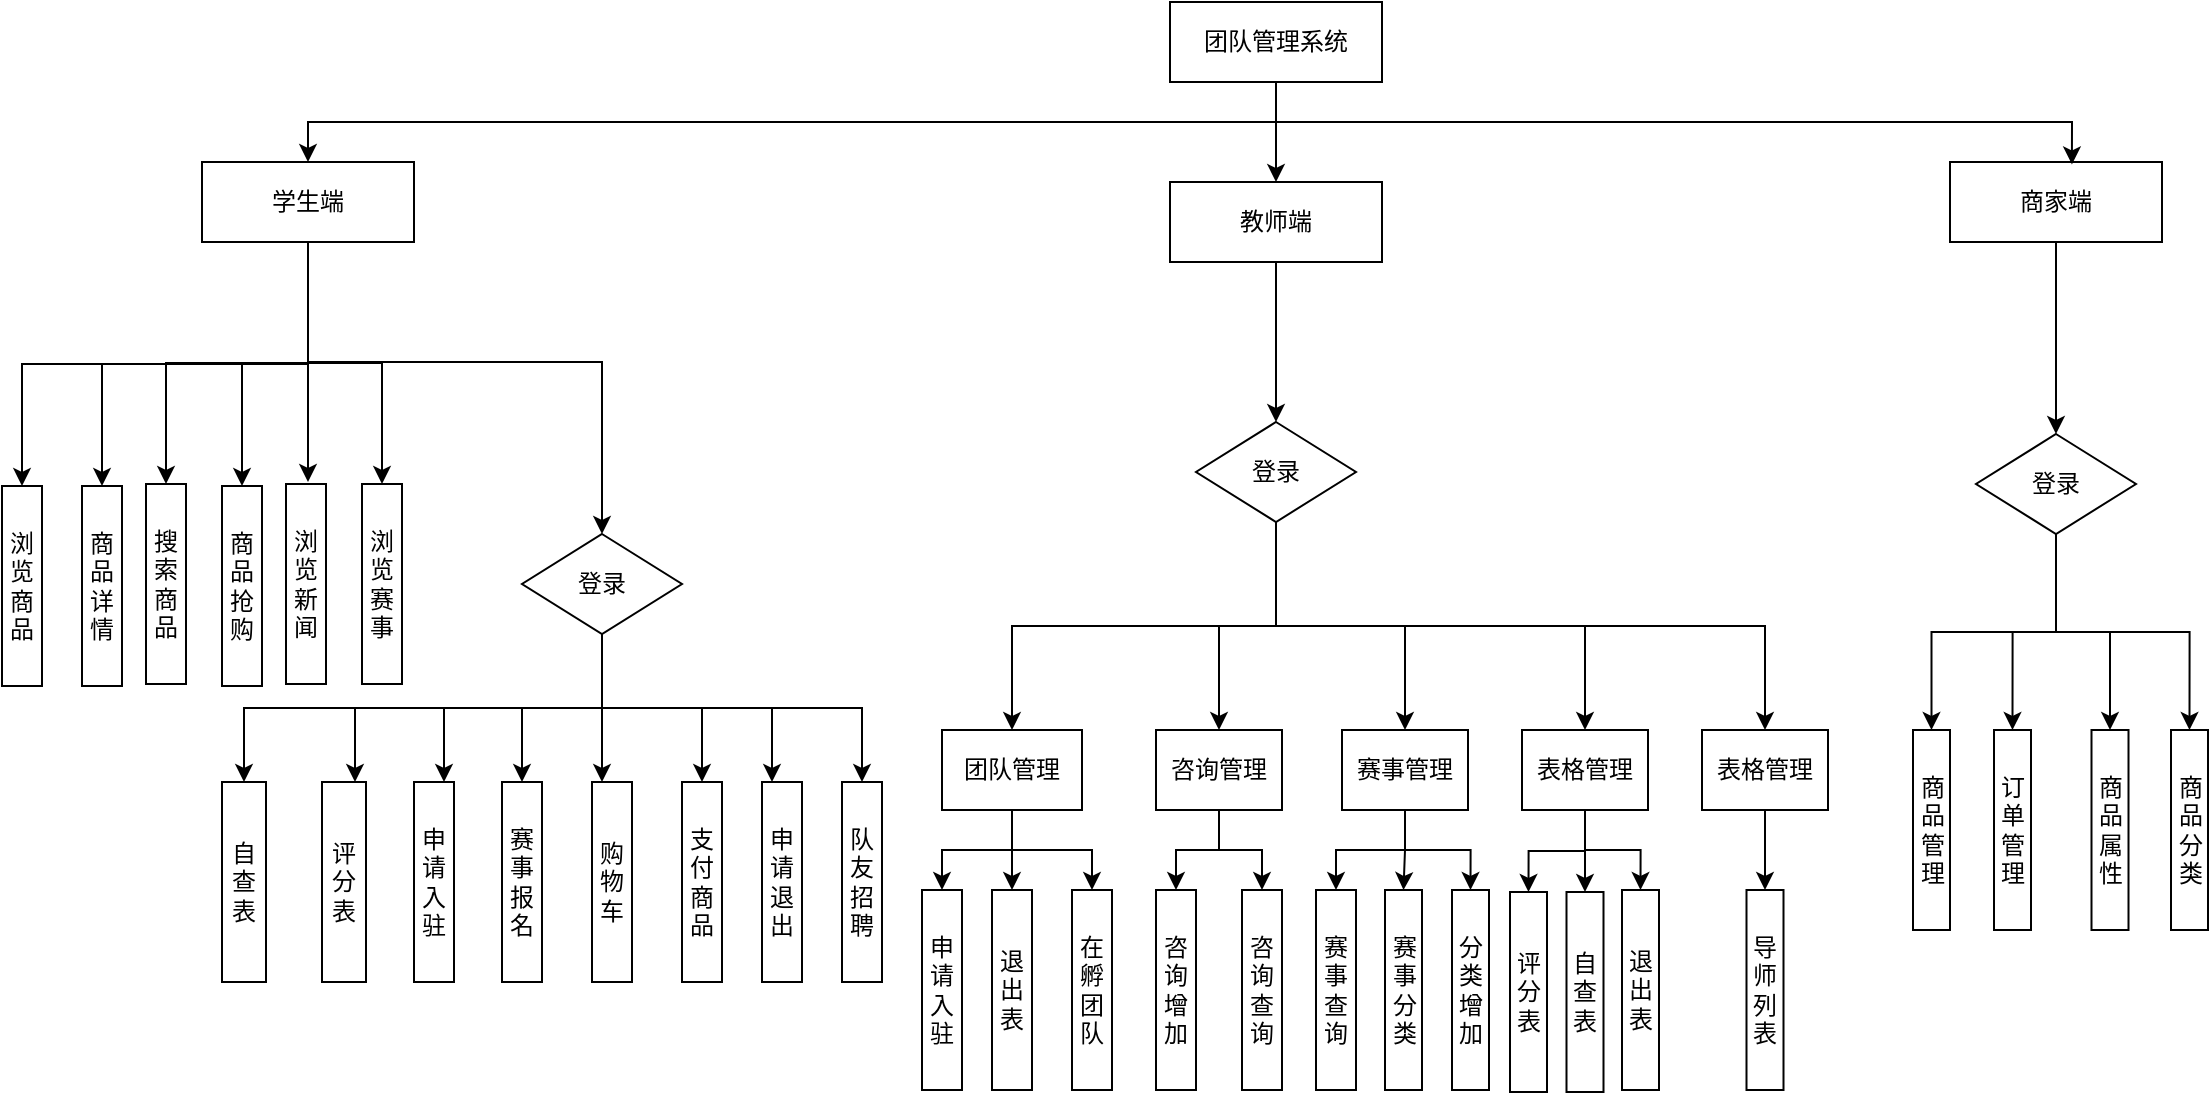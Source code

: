<mxfile version="12.7.8" type="github">
  <diagram id="-mE_6FrFgj_w1Ci0NSRh" name="第 1 页">
    <mxGraphModel dx="1796" dy="533" grid="1" gridSize="10" guides="1" tooltips="1" connect="1" arrows="1" fold="1" page="1" pageScale="1" pageWidth="827" pageHeight="1169" math="0" shadow="0">
      <root>
        <mxCell id="0" />
        <mxCell id="1" parent="0" />
        <mxCell id="hNcyXQ6BiMmtzYGkEnhW-1" value="团队管理系统" style="rounded=0;whiteSpace=wrap;html=1;" parent="1" vertex="1">
          <mxGeometry x="354" y="90" width="106" height="40" as="geometry" />
        </mxCell>
        <mxCell id="C8dxh21I5_E9o5jfYV5c-19" value="" style="edgeStyle=orthogonalEdgeStyle;rounded=0;orthogonalLoop=1;jettySize=auto;html=1;entryX=0.5;entryY=0;entryDx=0;entryDy=0;exitX=0.5;exitY=1;exitDx=0;exitDy=0;" edge="1" parent="1" source="hNcyXQ6BiMmtzYGkEnhW-1" target="C8dxh21I5_E9o5jfYV5c-3">
          <mxGeometry relative="1" as="geometry">
            <mxPoint x="400" y="130" as="sourcePoint" />
          </mxGeometry>
        </mxCell>
        <mxCell id="C8dxh21I5_E9o5jfYV5c-23" value="" style="edgeStyle=orthogonalEdgeStyle;rounded=0;orthogonalLoop=1;jettySize=auto;html=1;exitX=0.5;exitY=1;exitDx=0;exitDy=0;" edge="1" parent="1" source="C8dxh21I5_E9o5jfYV5c-2" target="C8dxh21I5_E9o5jfYV5c-22">
          <mxGeometry relative="1" as="geometry" />
        </mxCell>
        <mxCell id="C8dxh21I5_E9o5jfYV5c-26" value="" style="edgeStyle=orthogonalEdgeStyle;rounded=0;orthogonalLoop=1;jettySize=auto;html=1;exitX=0.5;exitY=1;exitDx=0;exitDy=0;entryX=0.5;entryY=0;entryDx=0;entryDy=0;" edge="1" parent="1" source="C8dxh21I5_E9o5jfYV5c-2" target="C8dxh21I5_E9o5jfYV5c-36">
          <mxGeometry relative="1" as="geometry">
            <mxPoint x="-148" y="260" as="targetPoint" />
          </mxGeometry>
        </mxCell>
        <mxCell id="C8dxh21I5_E9o5jfYV5c-2" value="学生端" style="rounded=0;whiteSpace=wrap;html=1;" vertex="1" parent="1">
          <mxGeometry x="-130" y="170" width="106" height="40" as="geometry" />
        </mxCell>
        <mxCell id="C8dxh21I5_E9o5jfYV5c-22" value="商品详情" style="rounded=0;whiteSpace=wrap;html=1;" vertex="1" parent="1">
          <mxGeometry x="-190" y="332" width="20" height="100" as="geometry" />
        </mxCell>
        <mxCell id="C8dxh21I5_E9o5jfYV5c-18" value="浏览商品" style="rounded=0;whiteSpace=wrap;html=1;" vertex="1" parent="1">
          <mxGeometry x="-230" y="332" width="20" height="100" as="geometry" />
        </mxCell>
        <mxCell id="C8dxh21I5_E9o5jfYV5c-3" value="教师端" style="rounded=0;whiteSpace=wrap;html=1;" vertex="1" parent="1">
          <mxGeometry x="354" y="180" width="106" height="40" as="geometry" />
        </mxCell>
        <mxCell id="C8dxh21I5_E9o5jfYV5c-4" value="商家端" style="rounded=0;whiteSpace=wrap;html=1;" vertex="1" parent="1">
          <mxGeometry x="744" y="170" width="106" height="40" as="geometry" />
        </mxCell>
        <mxCell id="C8dxh21I5_E9o5jfYV5c-7" value="登录" style="rhombus;whiteSpace=wrap;html=1;" vertex="1" parent="1">
          <mxGeometry x="30" y="356" width="80" height="50" as="geometry" />
        </mxCell>
        <mxCell id="C8dxh21I5_E9o5jfYV5c-20" value="" style="edgeStyle=orthogonalEdgeStyle;rounded=0;orthogonalLoop=1;jettySize=auto;html=1;entryX=0.5;entryY=0;entryDx=0;entryDy=0;exitX=0.5;exitY=1;exitDx=0;exitDy=0;" edge="1" parent="1" source="hNcyXQ6BiMmtzYGkEnhW-1" target="C8dxh21I5_E9o5jfYV5c-2">
          <mxGeometry relative="1" as="geometry">
            <mxPoint x="400" y="140" as="sourcePoint" />
            <mxPoint x="417" y="190" as="targetPoint" />
          </mxGeometry>
        </mxCell>
        <mxCell id="C8dxh21I5_E9o5jfYV5c-21" value="" style="edgeStyle=orthogonalEdgeStyle;rounded=0;orthogonalLoop=1;jettySize=auto;html=1;entryX=0.575;entryY=0.03;entryDx=0;entryDy=0;exitX=0.5;exitY=1;exitDx=0;exitDy=0;entryPerimeter=0;" edge="1" parent="1" source="hNcyXQ6BiMmtzYGkEnhW-1" target="C8dxh21I5_E9o5jfYV5c-4">
          <mxGeometry relative="1" as="geometry">
            <mxPoint x="420" y="150" as="sourcePoint" />
            <mxPoint x="427" y="200" as="targetPoint" />
          </mxGeometry>
        </mxCell>
        <mxCell id="C8dxh21I5_E9o5jfYV5c-24" value="" style="edgeStyle=orthogonalEdgeStyle;rounded=0;orthogonalLoop=1;jettySize=auto;html=1;exitX=0.5;exitY=1;exitDx=0;exitDy=0;entryX=0.5;entryY=0;entryDx=0;entryDy=0;" edge="1" parent="1" source="C8dxh21I5_E9o5jfYV5c-2" target="C8dxh21I5_E9o5jfYV5c-18">
          <mxGeometry relative="1" as="geometry">
            <mxPoint x="-67" y="220" as="sourcePoint" />
            <mxPoint x="-67" y="300" as="targetPoint" />
          </mxGeometry>
        </mxCell>
        <mxCell id="C8dxh21I5_E9o5jfYV5c-33" value="浏览新闻&lt;span style=&quot;color: rgba(0 , 0 , 0 , 0) ; font-family: monospace ; font-size: 0px ; white-space: nowrap&quot;&gt;%3CmxGraphModel%3E%3Croot%3E%3CmxCell%20id%3D%220%22%2F%3E%3CmxCell%20id%3D%221%22%20parent%3D%220%22%2F%3E%3CmxCell%20id%3D%222%22%20value%3D%22%E5%95%86%E5%93%81%E6%8A%A2%E8%B4%AD%22%20style%3D%22rounded%3D0%3BwhiteSpace%3Dwrap%3Bhtml%3D1%3B%22%20vertex%3D%221%22%20parent%3D%221%22%3E%3CmxGeometry%20x%3D%22-70%22%20y%3D%22260%22%20width%3D%2220%22%20height%3D%22100%22%20as%3D%22geometry%22%2F%3E%3C%2FmxCell%3E%3C%2Froot%3E%3C%2FmxGraphModel%3E&lt;/span&gt;&lt;span style=&quot;color: rgba(0 , 0 , 0 , 0) ; font-family: monospace ; font-size: 0px ; white-space: nowrap&quot;&gt;%3CmxGraphModel%3E%3Croot%3E%3CmxCell%20id%3D%220%22%2F%3E%3CmxCell%20id%3D%221%22%20parent%3D%220%22%2F%3E%3CmxCell%20id%3D%222%22%20value%3D%22%E5%95%86%E5%93%81%E6%8A%A2%E8%B4%AD%22%20style%3D%22rounded%3D0%3BwhiteSpace%3Dwrap%3Bhtml%3D1%3B%22%20vertex%3D%221%22%20parent%3D%221%22%3E%3CmxGeometry%20x%3D%22-70%22%20y%3D%22260%22%20width%3D%2220%22%20height%3D%22100%22%20as%3D%22geometry%22%2F%3E%3C%2FmxCell%3E%3C%2Froot%3E%3C%2FmxGraphModel%3E&lt;/span&gt;" style="rounded=0;whiteSpace=wrap;html=1;" vertex="1" parent="1">
          <mxGeometry x="-88" y="331" width="20" height="100" as="geometry" />
        </mxCell>
        <mxCell id="C8dxh21I5_E9o5jfYV5c-34" value="浏览赛事" style="rounded=0;whiteSpace=wrap;html=1;" vertex="1" parent="1">
          <mxGeometry x="-50" y="331" width="20" height="100" as="geometry" />
        </mxCell>
        <mxCell id="C8dxh21I5_E9o5jfYV5c-35" value="商品抢购" style="rounded=0;whiteSpace=wrap;html=1;" vertex="1" parent="1">
          <mxGeometry x="-120" y="332" width="20" height="100" as="geometry" />
        </mxCell>
        <mxCell id="C8dxh21I5_E9o5jfYV5c-36" value="搜索商品" style="rounded=0;whiteSpace=wrap;html=1;" vertex="1" parent="1">
          <mxGeometry x="-158" y="331" width="20" height="100" as="geometry" />
        </mxCell>
        <mxCell id="C8dxh21I5_E9o5jfYV5c-37" value="" style="edgeStyle=orthogonalEdgeStyle;rounded=0;orthogonalLoop=1;jettySize=auto;html=1;exitX=0.5;exitY=1;exitDx=0;exitDy=0;entryX=0.5;entryY=0;entryDx=0;entryDy=0;" edge="1" parent="1" source="C8dxh21I5_E9o5jfYV5c-2" target="C8dxh21I5_E9o5jfYV5c-35">
          <mxGeometry relative="1" as="geometry">
            <mxPoint x="-67" y="220" as="sourcePoint" />
            <mxPoint x="-138" y="341" as="targetPoint" />
          </mxGeometry>
        </mxCell>
        <mxCell id="C8dxh21I5_E9o5jfYV5c-38" value="" style="edgeStyle=orthogonalEdgeStyle;rounded=0;orthogonalLoop=1;jettySize=auto;html=1;exitX=0.5;exitY=1;exitDx=0;exitDy=0;" edge="1" parent="1" source="C8dxh21I5_E9o5jfYV5c-2">
          <mxGeometry relative="1" as="geometry">
            <mxPoint x="-67" y="220" as="sourcePoint" />
            <mxPoint x="-77" y="330" as="targetPoint" />
          </mxGeometry>
        </mxCell>
        <mxCell id="C8dxh21I5_E9o5jfYV5c-39" value="" style="edgeStyle=orthogonalEdgeStyle;rounded=0;orthogonalLoop=1;jettySize=auto;html=1;exitX=0.5;exitY=1;exitDx=0;exitDy=0;entryX=0.5;entryY=0;entryDx=0;entryDy=0;" edge="1" parent="1" source="C8dxh21I5_E9o5jfYV5c-2" target="C8dxh21I5_E9o5jfYV5c-34">
          <mxGeometry relative="1" as="geometry">
            <mxPoint x="-67" y="220" as="sourcePoint" />
            <mxPoint x="-67" y="340" as="targetPoint" />
          </mxGeometry>
        </mxCell>
        <mxCell id="C8dxh21I5_E9o5jfYV5c-40" value="" style="edgeStyle=orthogonalEdgeStyle;rounded=0;orthogonalLoop=1;jettySize=auto;html=1;exitX=0.5;exitY=1;exitDx=0;exitDy=0;entryX=0.5;entryY=0;entryDx=0;entryDy=0;" edge="1" parent="1" source="C8dxh21I5_E9o5jfYV5c-2" target="C8dxh21I5_E9o5jfYV5c-7">
          <mxGeometry relative="1" as="geometry">
            <mxPoint x="-67" y="220" as="sourcePoint" />
            <mxPoint x="-30" y="341" as="targetPoint" />
            <Array as="points">
              <mxPoint x="-77" y="270" />
              <mxPoint x="70" y="270" />
            </Array>
          </mxGeometry>
        </mxCell>
        <mxCell id="C8dxh21I5_E9o5jfYV5c-42" value="购物车&lt;span style=&quot;color: rgba(0 , 0 , 0 , 0) ; font-family: monospace ; font-size: 0px ; white-space: nowrap&quot;&gt;%3CmxGraphModel%3E%3Croot%3E%3CmxCell%20id%3D%220%22%2F%3E%3CmxCell%20id%3D%221%22%20parent%3D%220%22%2F%3E%3CmxCell%20id%3D%222%22%20value%3D%22%22%20style%3D%22edgeStyle%3DorthogonalEdgeStyle%3Brounded%3D0%3BorthogonalLoop%3D1%3BjettySize%3Dauto%3Bhtml%3D1%3BexitX%3D0.5%3BexitY%3D1%3BexitDx%3D0%3BexitDy%3D0%3BentryX%3D0.5%3BentryY%3D0%3BentryDx%3D0%3BentryDy%3D0%3B%22%20edge%3D%221%22%20parent%3D%221%22%3E%3CmxGeometry%20relative%3D%221%22%20as%3D%22geometry%22%3E%3CmxPoint%20x%3D%22-27%22%20y%3D%22210%22%20as%3D%22sourcePoint%22%2F%3E%3CmxPoint%20x%3D%22120%22%20y%3D%22356%22%20as%3D%22targetPoint%22%2F%3E%3CArray%20as%3D%22points%22%3E%3CmxPoint%20x%3D%22-27%22%20y%3D%22270%22%2F%3E%3CmxPoint%20x%3D%22120%22%20y%3D%22270%22%2F%3E%3C%2FArray%3E%3C%2FmxGeometry%3E%3C%2FmxCell%3E%3C%2Froot%3E%3C%2FmxGraphModel%3E&lt;/span&gt;" style="rounded=0;whiteSpace=wrap;html=1;" vertex="1" parent="1">
          <mxGeometry x="65" y="480" width="20" height="100" as="geometry" />
        </mxCell>
        <mxCell id="C8dxh21I5_E9o5jfYV5c-43" value="" style="edgeStyle=orthogonalEdgeStyle;rounded=0;orthogonalLoop=1;jettySize=auto;html=1;exitX=0.5;exitY=1;exitDx=0;exitDy=0;entryX=0.25;entryY=0;entryDx=0;entryDy=0;" edge="1" parent="1" source="C8dxh21I5_E9o5jfYV5c-7" target="C8dxh21I5_E9o5jfYV5c-42">
          <mxGeometry relative="1" as="geometry">
            <mxPoint x="157" y="300" as="sourcePoint" />
            <mxPoint x="294" y="530" as="targetPoint" />
          </mxGeometry>
        </mxCell>
        <mxCell id="C8dxh21I5_E9o5jfYV5c-45" value="支付商品" style="rounded=0;whiteSpace=wrap;html=1;" vertex="1" parent="1">
          <mxGeometry x="110" y="480" width="20" height="100" as="geometry" />
        </mxCell>
        <mxCell id="C8dxh21I5_E9o5jfYV5c-46" value="赛事报名" style="rounded=0;whiteSpace=wrap;html=1;" vertex="1" parent="1">
          <mxGeometry x="20" y="480" width="20" height="100" as="geometry" />
        </mxCell>
        <mxCell id="C8dxh21I5_E9o5jfYV5c-47" value="申请入驻" style="rounded=0;whiteSpace=wrap;html=1;" vertex="1" parent="1">
          <mxGeometry x="-24" y="480" width="20" height="100" as="geometry" />
        </mxCell>
        <mxCell id="C8dxh21I5_E9o5jfYV5c-48" value="申请退出" style="rounded=0;whiteSpace=wrap;html=1;" vertex="1" parent="1">
          <mxGeometry x="150" y="480" width="20" height="100" as="geometry" />
        </mxCell>
        <mxCell id="C8dxh21I5_E9o5jfYV5c-49" value="评分表" style="rounded=0;whiteSpace=wrap;html=1;" vertex="1" parent="1">
          <mxGeometry x="-70" y="480" width="22" height="100" as="geometry" />
        </mxCell>
        <mxCell id="C8dxh21I5_E9o5jfYV5c-50" value="自查表" style="rounded=0;whiteSpace=wrap;html=1;" vertex="1" parent="1">
          <mxGeometry x="-120" y="480" width="22" height="100" as="geometry" />
        </mxCell>
        <mxCell id="C8dxh21I5_E9o5jfYV5c-53" value="队友招聘" style="rounded=0;whiteSpace=wrap;html=1;" vertex="1" parent="1">
          <mxGeometry x="190" y="480" width="20" height="100" as="geometry" />
        </mxCell>
        <mxCell id="C8dxh21I5_E9o5jfYV5c-54" value="" style="edgeStyle=orthogonalEdgeStyle;rounded=0;orthogonalLoop=1;jettySize=auto;html=1;exitX=0.5;exitY=1;exitDx=0;exitDy=0;entryX=0.5;entryY=0;entryDx=0;entryDy=0;" edge="1" parent="1" source="C8dxh21I5_E9o5jfYV5c-7" target="C8dxh21I5_E9o5jfYV5c-45">
          <mxGeometry relative="1" as="geometry">
            <mxPoint x="80" y="416" as="sourcePoint" />
            <mxPoint x="80" y="490" as="targetPoint" />
          </mxGeometry>
        </mxCell>
        <mxCell id="C8dxh21I5_E9o5jfYV5c-55" value="" style="edgeStyle=orthogonalEdgeStyle;rounded=0;orthogonalLoop=1;jettySize=auto;html=1;exitX=0.5;exitY=1;exitDx=0;exitDy=0;entryX=0.25;entryY=0;entryDx=0;entryDy=0;" edge="1" parent="1" source="C8dxh21I5_E9o5jfYV5c-7" target="C8dxh21I5_E9o5jfYV5c-48">
          <mxGeometry relative="1" as="geometry">
            <mxPoint x="80" y="416" as="sourcePoint" />
            <mxPoint x="130" y="490" as="targetPoint" />
          </mxGeometry>
        </mxCell>
        <mxCell id="C8dxh21I5_E9o5jfYV5c-56" value="" style="edgeStyle=orthogonalEdgeStyle;rounded=0;orthogonalLoop=1;jettySize=auto;html=1;exitX=0.5;exitY=1;exitDx=0;exitDy=0;entryX=0.5;entryY=0;entryDx=0;entryDy=0;" edge="1" parent="1" source="C8dxh21I5_E9o5jfYV5c-7" target="C8dxh21I5_E9o5jfYV5c-53">
          <mxGeometry relative="1" as="geometry">
            <mxPoint x="80" y="416" as="sourcePoint" />
            <mxPoint x="165" y="490" as="targetPoint" />
          </mxGeometry>
        </mxCell>
        <mxCell id="C8dxh21I5_E9o5jfYV5c-57" value="" style="edgeStyle=orthogonalEdgeStyle;rounded=0;orthogonalLoop=1;jettySize=auto;html=1;exitX=0.5;exitY=1;exitDx=0;exitDy=0;entryX=0.5;entryY=0;entryDx=0;entryDy=0;" edge="1" parent="1" source="C8dxh21I5_E9o5jfYV5c-7" target="C8dxh21I5_E9o5jfYV5c-46">
          <mxGeometry relative="1" as="geometry">
            <mxPoint x="80" y="416" as="sourcePoint" />
            <mxPoint x="210" y="490" as="targetPoint" />
          </mxGeometry>
        </mxCell>
        <mxCell id="C8dxh21I5_E9o5jfYV5c-58" value="" style="edgeStyle=orthogonalEdgeStyle;rounded=0;orthogonalLoop=1;jettySize=auto;html=1;exitX=0.5;exitY=1;exitDx=0;exitDy=0;entryX=0.75;entryY=0;entryDx=0;entryDy=0;" edge="1" parent="1" source="C8dxh21I5_E9o5jfYV5c-7" target="C8dxh21I5_E9o5jfYV5c-47">
          <mxGeometry relative="1" as="geometry">
            <mxPoint x="80" y="416" as="sourcePoint" />
            <mxPoint x="40" y="490" as="targetPoint" />
          </mxGeometry>
        </mxCell>
        <mxCell id="C8dxh21I5_E9o5jfYV5c-59" value="" style="edgeStyle=orthogonalEdgeStyle;rounded=0;orthogonalLoop=1;jettySize=auto;html=1;exitX=0.5;exitY=1;exitDx=0;exitDy=0;entryX=0.75;entryY=0;entryDx=0;entryDy=0;" edge="1" parent="1" source="C8dxh21I5_E9o5jfYV5c-7" target="C8dxh21I5_E9o5jfYV5c-49">
          <mxGeometry relative="1" as="geometry">
            <mxPoint x="80" y="416" as="sourcePoint" />
            <mxPoint x="1" y="490" as="targetPoint" />
          </mxGeometry>
        </mxCell>
        <mxCell id="C8dxh21I5_E9o5jfYV5c-60" value="" style="edgeStyle=orthogonalEdgeStyle;rounded=0;orthogonalLoop=1;jettySize=auto;html=1;exitX=0.5;exitY=1;exitDx=0;exitDy=0;entryX=0.5;entryY=0;entryDx=0;entryDy=0;" edge="1" parent="1" source="C8dxh21I5_E9o5jfYV5c-7" target="C8dxh21I5_E9o5jfYV5c-50">
          <mxGeometry relative="1" as="geometry">
            <mxPoint x="80" y="416" as="sourcePoint" />
            <mxPoint x="-43.5" y="490" as="targetPoint" />
          </mxGeometry>
        </mxCell>
        <mxCell id="C8dxh21I5_E9o5jfYV5c-62" value="登录" style="rhombus;whiteSpace=wrap;html=1;" vertex="1" parent="1">
          <mxGeometry x="367" y="300" width="80" height="50" as="geometry" />
        </mxCell>
        <mxCell id="C8dxh21I5_E9o5jfYV5c-63" value="" style="edgeStyle=orthogonalEdgeStyle;rounded=0;orthogonalLoop=1;jettySize=auto;html=1;exitX=0.5;exitY=1;exitDx=0;exitDy=0;entryX=0.5;entryY=0;entryDx=0;entryDy=0;" edge="1" parent="1" source="C8dxh21I5_E9o5jfYV5c-3" target="C8dxh21I5_E9o5jfYV5c-62">
          <mxGeometry relative="1" as="geometry">
            <mxPoint x="-17" y="220" as="sourcePoint" />
            <mxPoint x="130" y="366" as="targetPoint" />
          </mxGeometry>
        </mxCell>
        <mxCell id="C8dxh21I5_E9o5jfYV5c-65" value="团队管理" style="rounded=0;whiteSpace=wrap;html=1;" vertex="1" parent="1">
          <mxGeometry x="240" y="454" width="70" height="40" as="geometry" />
        </mxCell>
        <mxCell id="C8dxh21I5_E9o5jfYV5c-73" value="咨询管理" style="rounded=0;whiteSpace=wrap;html=1;" vertex="1" parent="1">
          <mxGeometry x="347" y="454" width="63" height="40" as="geometry" />
        </mxCell>
        <mxCell id="C8dxh21I5_E9o5jfYV5c-66" value="" style="edgeStyle=orthogonalEdgeStyle;rounded=0;orthogonalLoop=1;jettySize=auto;html=1;exitX=0.5;exitY=1;exitDx=0;exitDy=0;entryX=0.5;entryY=0;entryDx=0;entryDy=0;" edge="1" parent="1" source="C8dxh21I5_E9o5jfYV5c-62" target="C8dxh21I5_E9o5jfYV5c-65">
          <mxGeometry relative="1" as="geometry">
            <mxPoint x="80" y="416" as="sourcePoint" />
            <mxPoint x="210" y="490" as="targetPoint" />
          </mxGeometry>
        </mxCell>
        <mxCell id="C8dxh21I5_E9o5jfYV5c-67" value="申请入驻" style="rounded=0;whiteSpace=wrap;html=1;" vertex="1" parent="1">
          <mxGeometry x="230" y="534" width="20" height="100" as="geometry" />
        </mxCell>
        <mxCell id="C8dxh21I5_E9o5jfYV5c-68" value="退出表" style="rounded=0;whiteSpace=wrap;html=1;" vertex="1" parent="1">
          <mxGeometry x="265" y="534" width="20" height="100" as="geometry" />
        </mxCell>
        <mxCell id="C8dxh21I5_E9o5jfYV5c-69" value="在孵团队" style="rounded=0;whiteSpace=wrap;html=1;" vertex="1" parent="1">
          <mxGeometry x="305" y="534" width="20" height="100" as="geometry" />
        </mxCell>
        <mxCell id="C8dxh21I5_E9o5jfYV5c-70" value="" style="edgeStyle=orthogonalEdgeStyle;rounded=0;orthogonalLoop=1;jettySize=auto;html=1;exitX=0.5;exitY=1;exitDx=0;exitDy=0;entryX=0.5;entryY=0;entryDx=0;entryDy=0;" edge="1" parent="1" source="C8dxh21I5_E9o5jfYV5c-65" target="C8dxh21I5_E9o5jfYV5c-67">
          <mxGeometry relative="1" as="geometry">
            <mxPoint x="80" y="370" as="sourcePoint" />
            <mxPoint x="210" y="444" as="targetPoint" />
          </mxGeometry>
        </mxCell>
        <mxCell id="C8dxh21I5_E9o5jfYV5c-71" value="" style="edgeStyle=orthogonalEdgeStyle;rounded=0;orthogonalLoop=1;jettySize=auto;html=1;exitX=0.5;exitY=1;exitDx=0;exitDy=0;entryX=0.5;entryY=0;entryDx=0;entryDy=0;" edge="1" parent="1" source="C8dxh21I5_E9o5jfYV5c-65" target="C8dxh21I5_E9o5jfYV5c-68">
          <mxGeometry relative="1" as="geometry">
            <mxPoint x="290" y="504" as="sourcePoint" />
            <mxPoint x="250" y="544" as="targetPoint" />
          </mxGeometry>
        </mxCell>
        <mxCell id="C8dxh21I5_E9o5jfYV5c-72" value="" style="edgeStyle=orthogonalEdgeStyle;rounded=0;orthogonalLoop=1;jettySize=auto;html=1;exitX=0.5;exitY=1;exitDx=0;exitDy=0;entryX=0.5;entryY=0;entryDx=0;entryDy=0;" edge="1" parent="1" source="C8dxh21I5_E9o5jfYV5c-65" target="C8dxh21I5_E9o5jfYV5c-69">
          <mxGeometry relative="1" as="geometry">
            <mxPoint x="290" y="504" as="sourcePoint" />
            <mxPoint x="290" y="544" as="targetPoint" />
          </mxGeometry>
        </mxCell>
        <mxCell id="C8dxh21I5_E9o5jfYV5c-78" value="咨询增加" style="rounded=0;whiteSpace=wrap;html=1;" vertex="1" parent="1">
          <mxGeometry x="347" y="534" width="20" height="100" as="geometry" />
        </mxCell>
        <mxCell id="C8dxh21I5_E9o5jfYV5c-82" value="咨询查询" style="rounded=0;whiteSpace=wrap;html=1;" vertex="1" parent="1">
          <mxGeometry x="390" y="534" width="20" height="100" as="geometry" />
        </mxCell>
        <mxCell id="C8dxh21I5_E9o5jfYV5c-85" value="" style="edgeStyle=orthogonalEdgeStyle;rounded=0;orthogonalLoop=1;jettySize=auto;html=1;exitX=0.5;exitY=1;exitDx=0;exitDy=0;entryX=0.5;entryY=0;entryDx=0;entryDy=0;" edge="1" parent="1" source="C8dxh21I5_E9o5jfYV5c-62" target="C8dxh21I5_E9o5jfYV5c-73">
          <mxGeometry relative="1" as="geometry">
            <mxPoint x="80" y="416" as="sourcePoint" />
            <mxPoint x="210" y="490" as="targetPoint" />
          </mxGeometry>
        </mxCell>
        <mxCell id="C8dxh21I5_E9o5jfYV5c-86" value="" style="edgeStyle=orthogonalEdgeStyle;rounded=0;orthogonalLoop=1;jettySize=auto;html=1;exitX=0.5;exitY=1;exitDx=0;exitDy=0;entryX=0.5;entryY=0;entryDx=0;entryDy=0;" edge="1" parent="1" source="C8dxh21I5_E9o5jfYV5c-73" target="C8dxh21I5_E9o5jfYV5c-78">
          <mxGeometry relative="1" as="geometry">
            <mxPoint x="417" y="370" as="sourcePoint" />
            <mxPoint x="388.5" y="464" as="targetPoint" />
          </mxGeometry>
        </mxCell>
        <mxCell id="C8dxh21I5_E9o5jfYV5c-87" value="" style="edgeStyle=orthogonalEdgeStyle;rounded=0;orthogonalLoop=1;jettySize=auto;html=1;exitX=0.5;exitY=1;exitDx=0;exitDy=0;entryX=0.5;entryY=0;entryDx=0;entryDy=0;" edge="1" parent="1" source="C8dxh21I5_E9o5jfYV5c-73" target="C8dxh21I5_E9o5jfYV5c-82">
          <mxGeometry relative="1" as="geometry">
            <mxPoint x="388.5" y="504" as="sourcePoint" />
            <mxPoint x="367" y="544" as="targetPoint" />
          </mxGeometry>
        </mxCell>
        <mxCell id="C8dxh21I5_E9o5jfYV5c-88" value="赛事管理" style="rounded=0;whiteSpace=wrap;html=1;" vertex="1" parent="1">
          <mxGeometry x="440" y="454" width="63" height="40" as="geometry" />
        </mxCell>
        <mxCell id="C8dxh21I5_E9o5jfYV5c-91" value="赛事查询" style="rounded=0;whiteSpace=wrap;html=1;" vertex="1" parent="1">
          <mxGeometry x="427" y="534" width="20" height="100" as="geometry" />
        </mxCell>
        <mxCell id="C8dxh21I5_E9o5jfYV5c-92" value="赛事分类" style="rounded=0;whiteSpace=wrap;html=1;" vertex="1" parent="1">
          <mxGeometry x="461.5" y="534" width="18.5" height="100" as="geometry" />
        </mxCell>
        <mxCell id="C8dxh21I5_E9o5jfYV5c-93" value="分类增加" style="rounded=0;whiteSpace=wrap;html=1;" vertex="1" parent="1">
          <mxGeometry x="495" y="534" width="18.5" height="100" as="geometry" />
        </mxCell>
        <mxCell id="C8dxh21I5_E9o5jfYV5c-94" value="" style="edgeStyle=orthogonalEdgeStyle;rounded=0;orthogonalLoop=1;jettySize=auto;html=1;exitX=0.5;exitY=1;exitDx=0;exitDy=0;entryX=0.5;entryY=0;entryDx=0;entryDy=0;" edge="1" parent="1" source="C8dxh21I5_E9o5jfYV5c-88" target="C8dxh21I5_E9o5jfYV5c-91">
          <mxGeometry relative="1" as="geometry">
            <mxPoint x="388.5" y="504" as="sourcePoint" />
            <mxPoint x="410" y="544" as="targetPoint" />
          </mxGeometry>
        </mxCell>
        <mxCell id="C8dxh21I5_E9o5jfYV5c-95" value="" style="edgeStyle=orthogonalEdgeStyle;rounded=0;orthogonalLoop=1;jettySize=auto;html=1;exitX=0.5;exitY=1;exitDx=0;exitDy=0;entryX=0.5;entryY=0;entryDx=0;entryDy=0;" edge="1" parent="1" source="C8dxh21I5_E9o5jfYV5c-88" target="C8dxh21I5_E9o5jfYV5c-92">
          <mxGeometry relative="1" as="geometry">
            <mxPoint x="481.5" y="504" as="sourcePoint" />
            <mxPoint x="447" y="544" as="targetPoint" />
          </mxGeometry>
        </mxCell>
        <mxCell id="C8dxh21I5_E9o5jfYV5c-96" value="" style="edgeStyle=orthogonalEdgeStyle;rounded=0;orthogonalLoop=1;jettySize=auto;html=1;exitX=0.5;exitY=1;exitDx=0;exitDy=0;entryX=0.5;entryY=0;entryDx=0;entryDy=0;" edge="1" parent="1" source="C8dxh21I5_E9o5jfYV5c-88" target="C8dxh21I5_E9o5jfYV5c-93">
          <mxGeometry relative="1" as="geometry">
            <mxPoint x="481.5" y="504" as="sourcePoint" />
            <mxPoint x="480.75" y="544" as="targetPoint" />
          </mxGeometry>
        </mxCell>
        <mxCell id="C8dxh21I5_E9o5jfYV5c-97" value="" style="edgeStyle=orthogonalEdgeStyle;rounded=0;orthogonalLoop=1;jettySize=auto;html=1;exitX=0.5;exitY=1;exitDx=0;exitDy=0;" edge="1" parent="1" source="C8dxh21I5_E9o5jfYV5c-62" target="C8dxh21I5_E9o5jfYV5c-88">
          <mxGeometry relative="1" as="geometry">
            <mxPoint x="417" y="360" as="sourcePoint" />
            <mxPoint x="388.5" y="464" as="targetPoint" />
          </mxGeometry>
        </mxCell>
        <mxCell id="C8dxh21I5_E9o5jfYV5c-100" value="表格管理" style="rounded=0;whiteSpace=wrap;html=1;" vertex="1" parent="1">
          <mxGeometry x="530" y="454" width="63" height="40" as="geometry" />
        </mxCell>
        <mxCell id="C8dxh21I5_E9o5jfYV5c-101" value="评&lt;span style=&quot;color: rgba(0 , 0 , 0 , 0) ; font-family: monospace ; font-size: 0px ; white-space: nowrap&quot;&gt;%3CmxGraphModel%3E%3Croot%3E%3CmxCell%20id%3D%220%22%2F%3E%3CmxCell%20id%3D%221%22%20parent%3D%220%22%2F%3E%3CmxCell%20id%3D%222%22%20value%3D%22%E5%88%86%E7%B1%BB%E5%A2%9E%E5%8A%A0%22%20style%3D%22rounded%3D0%3BwhiteSpace%3Dwrap%3Bhtml%3D1%3B%22%20vertex%3D%221%22%20parent%3D%221%22%3E%3CmxGeometry%20x%3D%22495%22%20y%3D%22534%22%20width%3D%2218.5%22%20height%3D%22100%22%20as%3D%22geometry%22%2F%3E%3C%2FmxCell%3E%3C%2Froot%3E%3C%2FmxGraphModel%3E&lt;/span&gt;&lt;br&gt;分表" style="rounded=0;whiteSpace=wrap;html=1;" vertex="1" parent="1">
          <mxGeometry x="524" y="535" width="18.5" height="100" as="geometry" />
        </mxCell>
        <mxCell id="C8dxh21I5_E9o5jfYV5c-102" value="自查表" style="rounded=0;whiteSpace=wrap;html=1;" vertex="1" parent="1">
          <mxGeometry x="552.25" y="535" width="18.5" height="100" as="geometry" />
        </mxCell>
        <mxCell id="C8dxh21I5_E9o5jfYV5c-103" value="退出表" style="rounded=0;whiteSpace=wrap;html=1;" vertex="1" parent="1">
          <mxGeometry x="580" y="534" width="18.5" height="100" as="geometry" />
        </mxCell>
        <mxCell id="C8dxh21I5_E9o5jfYV5c-104" value="表格管理" style="rounded=0;whiteSpace=wrap;html=1;" vertex="1" parent="1">
          <mxGeometry x="620" y="454" width="63" height="40" as="geometry" />
        </mxCell>
        <mxCell id="C8dxh21I5_E9o5jfYV5c-105" value="导师列表" style="rounded=0;whiteSpace=wrap;html=1;" vertex="1" parent="1">
          <mxGeometry x="642.25" y="534" width="18.5" height="100" as="geometry" />
        </mxCell>
        <mxCell id="C8dxh21I5_E9o5jfYV5c-106" value="" style="edgeStyle=orthogonalEdgeStyle;rounded=0;orthogonalLoop=1;jettySize=auto;html=1;exitX=0.5;exitY=1;exitDx=0;exitDy=0;entryX=0.5;entryY=0;entryDx=0;entryDy=0;" edge="1" parent="1" source="C8dxh21I5_E9o5jfYV5c-62" target="C8dxh21I5_E9o5jfYV5c-100">
          <mxGeometry relative="1" as="geometry">
            <mxPoint x="417" y="360" as="sourcePoint" />
            <mxPoint x="481.5" y="464" as="targetPoint" />
          </mxGeometry>
        </mxCell>
        <mxCell id="C8dxh21I5_E9o5jfYV5c-107" value="" style="edgeStyle=orthogonalEdgeStyle;rounded=0;orthogonalLoop=1;jettySize=auto;html=1;exitX=0.5;exitY=1;exitDx=0;exitDy=0;entryX=0.5;entryY=0;entryDx=0;entryDy=0;" edge="1" parent="1" source="C8dxh21I5_E9o5jfYV5c-62" target="C8dxh21I5_E9o5jfYV5c-104">
          <mxGeometry relative="1" as="geometry">
            <mxPoint x="417" y="360" as="sourcePoint" />
            <mxPoint x="571.5" y="464" as="targetPoint" />
          </mxGeometry>
        </mxCell>
        <mxCell id="C8dxh21I5_E9o5jfYV5c-108" value="" style="edgeStyle=orthogonalEdgeStyle;rounded=0;orthogonalLoop=1;jettySize=auto;html=1;exitX=0.5;exitY=1;exitDx=0;exitDy=0;entryX=0.5;entryY=0;entryDx=0;entryDy=0;" edge="1" parent="1" source="C8dxh21I5_E9o5jfYV5c-100" target="C8dxh21I5_E9o5jfYV5c-101">
          <mxGeometry relative="1" as="geometry">
            <mxPoint x="417" y="360" as="sourcePoint" />
            <mxPoint x="661.5" y="464" as="targetPoint" />
          </mxGeometry>
        </mxCell>
        <mxCell id="C8dxh21I5_E9o5jfYV5c-112" value="" style="edgeStyle=orthogonalEdgeStyle;rounded=0;orthogonalLoop=1;jettySize=auto;html=1;exitX=0.5;exitY=1;exitDx=0;exitDy=0;entryX=0.5;entryY=0;entryDx=0;entryDy=0;" edge="1" parent="1" source="C8dxh21I5_E9o5jfYV5c-100" target="C8dxh21I5_E9o5jfYV5c-102">
          <mxGeometry relative="1" as="geometry">
            <mxPoint x="571.5" y="504" as="sourcePoint" />
            <mxPoint x="543.25" y="545" as="targetPoint" />
          </mxGeometry>
        </mxCell>
        <mxCell id="C8dxh21I5_E9o5jfYV5c-113" value="" style="edgeStyle=orthogonalEdgeStyle;rounded=0;orthogonalLoop=1;jettySize=auto;html=1;exitX=0.5;exitY=1;exitDx=0;exitDy=0;entryX=0.5;entryY=0;entryDx=0;entryDy=0;" edge="1" parent="1" source="C8dxh21I5_E9o5jfYV5c-100" target="C8dxh21I5_E9o5jfYV5c-103">
          <mxGeometry relative="1" as="geometry">
            <mxPoint x="571.5" y="504" as="sourcePoint" />
            <mxPoint x="571.5" y="545" as="targetPoint" />
          </mxGeometry>
        </mxCell>
        <mxCell id="C8dxh21I5_E9o5jfYV5c-114" value="" style="edgeStyle=orthogonalEdgeStyle;rounded=0;orthogonalLoop=1;jettySize=auto;html=1;exitX=0.5;exitY=1;exitDx=0;exitDy=0;entryX=0.5;entryY=0;entryDx=0;entryDy=0;" edge="1" parent="1" source="C8dxh21I5_E9o5jfYV5c-104" target="C8dxh21I5_E9o5jfYV5c-105">
          <mxGeometry relative="1" as="geometry">
            <mxPoint x="571.5" y="504" as="sourcePoint" />
            <mxPoint x="599.25" y="544" as="targetPoint" />
          </mxGeometry>
        </mxCell>
        <mxCell id="C8dxh21I5_E9o5jfYV5c-115" value="登录" style="rhombus;whiteSpace=wrap;html=1;" vertex="1" parent="1">
          <mxGeometry x="757" y="306" width="80" height="50" as="geometry" />
        </mxCell>
        <mxCell id="C8dxh21I5_E9o5jfYV5c-116" value="商品管理" style="rounded=0;whiteSpace=wrap;html=1;" vertex="1" parent="1">
          <mxGeometry x="725.5" y="454" width="18.5" height="100" as="geometry" />
        </mxCell>
        <mxCell id="C8dxh21I5_E9o5jfYV5c-117" value="商品属性" style="rounded=0;whiteSpace=wrap;html=1;" vertex="1" parent="1">
          <mxGeometry x="814.75" y="454" width="18.5" height="100" as="geometry" />
        </mxCell>
        <mxCell id="C8dxh21I5_E9o5jfYV5c-118" value="订单管理" style="rounded=0;whiteSpace=wrap;html=1;" vertex="1" parent="1">
          <mxGeometry x="766" y="454" width="18.5" height="100" as="geometry" />
        </mxCell>
        <mxCell id="C8dxh21I5_E9o5jfYV5c-119" value="商品分类" style="rounded=0;whiteSpace=wrap;html=1;" vertex="1" parent="1">
          <mxGeometry x="854.5" y="454" width="18.5" height="100" as="geometry" />
        </mxCell>
        <mxCell id="C8dxh21I5_E9o5jfYV5c-123" value="" style="edgeStyle=orthogonalEdgeStyle;rounded=0;orthogonalLoop=1;jettySize=auto;html=1;exitX=0.5;exitY=1;exitDx=0;exitDy=0;" edge="1" parent="1" source="C8dxh21I5_E9o5jfYV5c-115" target="C8dxh21I5_E9o5jfYV5c-116">
          <mxGeometry relative="1" as="geometry">
            <mxPoint x="391" y="360" as="sourcePoint" />
            <mxPoint x="635.5" y="464" as="targetPoint" />
          </mxGeometry>
        </mxCell>
        <mxCell id="C8dxh21I5_E9o5jfYV5c-124" value="" style="edgeStyle=orthogonalEdgeStyle;rounded=0;orthogonalLoop=1;jettySize=auto;html=1;exitX=0.5;exitY=1;exitDx=0;exitDy=0;entryX=0.5;entryY=0;entryDx=0;entryDy=0;" edge="1" parent="1" source="C8dxh21I5_E9o5jfYV5c-115" target="C8dxh21I5_E9o5jfYV5c-118">
          <mxGeometry relative="1" as="geometry">
            <mxPoint x="807" y="366" as="sourcePoint" />
            <mxPoint x="744.8" y="464" as="targetPoint" />
          </mxGeometry>
        </mxCell>
        <mxCell id="C8dxh21I5_E9o5jfYV5c-125" value="" style="edgeStyle=orthogonalEdgeStyle;rounded=0;orthogonalLoop=1;jettySize=auto;html=1;exitX=0.5;exitY=1;exitDx=0;exitDy=0;entryX=0.5;entryY=0;entryDx=0;entryDy=0;" edge="1" parent="1" source="C8dxh21I5_E9o5jfYV5c-115" target="C8dxh21I5_E9o5jfYV5c-117">
          <mxGeometry relative="1" as="geometry">
            <mxPoint x="807" y="366" as="sourcePoint" />
            <mxPoint x="785.25" y="464" as="targetPoint" />
          </mxGeometry>
        </mxCell>
        <mxCell id="C8dxh21I5_E9o5jfYV5c-126" value="" style="edgeStyle=orthogonalEdgeStyle;rounded=0;orthogonalLoop=1;jettySize=auto;html=1;exitX=0.5;exitY=1;exitDx=0;exitDy=0;entryX=0.5;entryY=0;entryDx=0;entryDy=0;" edge="1" parent="1" source="C8dxh21I5_E9o5jfYV5c-115" target="C8dxh21I5_E9o5jfYV5c-119">
          <mxGeometry relative="1" as="geometry">
            <mxPoint x="807" y="366" as="sourcePoint" />
            <mxPoint x="834" y="464" as="targetPoint" />
          </mxGeometry>
        </mxCell>
        <mxCell id="C8dxh21I5_E9o5jfYV5c-127" value="" style="edgeStyle=orthogonalEdgeStyle;rounded=0;orthogonalLoop=1;jettySize=auto;html=1;exitX=0.5;exitY=1;exitDx=0;exitDy=0;entryX=0.5;entryY=0;entryDx=0;entryDy=0;" edge="1" parent="1" source="C8dxh21I5_E9o5jfYV5c-4" target="C8dxh21I5_E9o5jfYV5c-115">
          <mxGeometry relative="1" as="geometry">
            <mxPoint x="807" y="366" as="sourcePoint" />
            <mxPoint x="873.75" y="464" as="targetPoint" />
          </mxGeometry>
        </mxCell>
      </root>
    </mxGraphModel>
  </diagram>
</mxfile>
